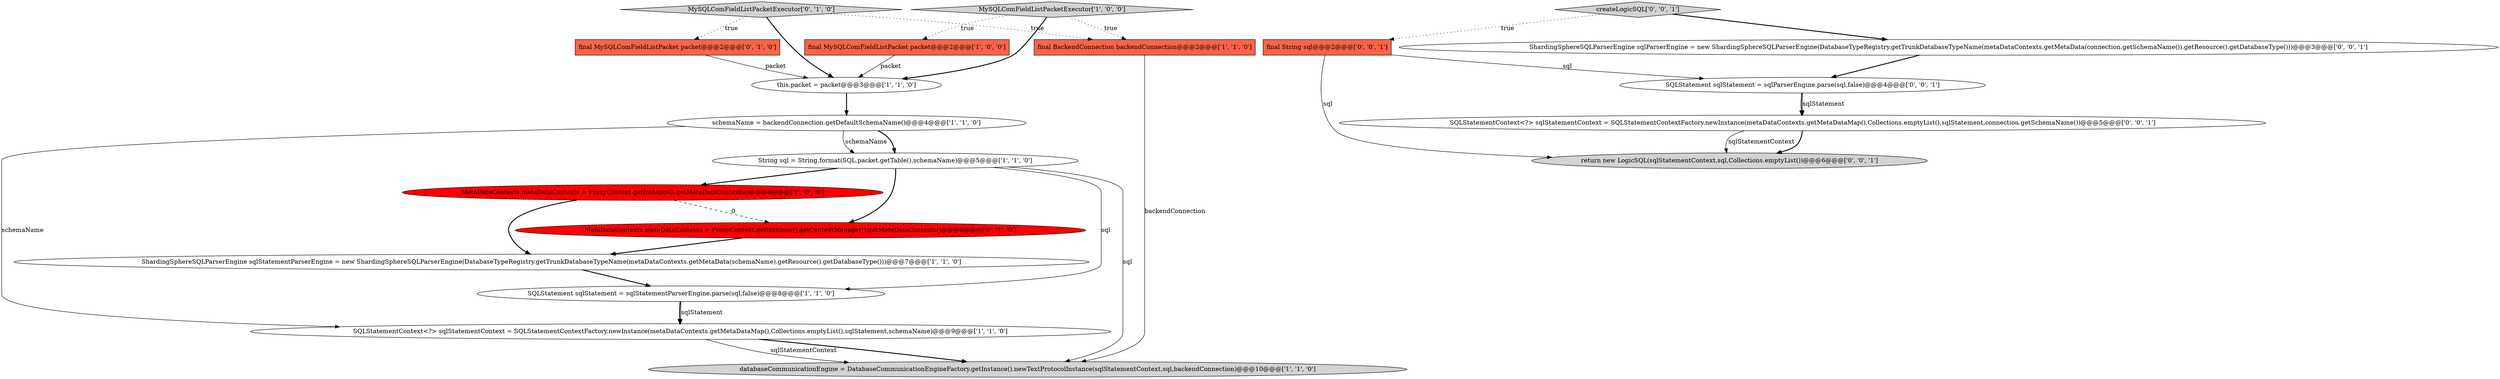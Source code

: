 digraph {
8 [style = filled, label = "databaseCommunicationEngine = DatabaseCommunicationEngineFactory.getInstance().newTextProtocolInstance(sqlStatementContext,sql,backendConnection)@@@10@@@['1', '1', '0']", fillcolor = lightgray, shape = ellipse image = "AAA0AAABBB1BBB"];
18 [style = filled, label = "SQLStatementContext<?> sqlStatementContext = SQLStatementContextFactory.newInstance(metaDataContexts.getMetaDataMap(),Collections.emptyList(),sqlStatement,connection.getSchemaName())@@@5@@@['0', '0', '1']", fillcolor = white, shape = ellipse image = "AAA0AAABBB3BBB"];
1 [style = filled, label = "SQLStatement sqlStatement = sqlStatementParserEngine.parse(sql,false)@@@8@@@['1', '1', '0']", fillcolor = white, shape = ellipse image = "AAA0AAABBB1BBB"];
6 [style = filled, label = "ShardingSphereSQLParserEngine sqlStatementParserEngine = new ShardingSphereSQLParserEngine(DatabaseTypeRegistry.getTrunkDatabaseTypeName(metaDataContexts.getMetaData(schemaName).getResource().getDatabaseType()))@@@7@@@['1', '1', '0']", fillcolor = white, shape = ellipse image = "AAA0AAABBB1BBB"];
10 [style = filled, label = "String sql = String.format(SQL,packet.getTable(),schemaName)@@@5@@@['1', '1', '0']", fillcolor = white, shape = ellipse image = "AAA0AAABBB1BBB"];
13 [style = filled, label = "final MySQLComFieldListPacket packet@@@2@@@['0', '1', '0']", fillcolor = tomato, shape = box image = "AAA0AAABBB2BBB"];
16 [style = filled, label = "final String sql@@@2@@@['0', '0', '1']", fillcolor = tomato, shape = box image = "AAA0AAABBB3BBB"];
5 [style = filled, label = "final BackendConnection backendConnection@@@2@@@['1', '1', '0']", fillcolor = tomato, shape = box image = "AAA0AAABBB1BBB"];
7 [style = filled, label = "SQLStatementContext<?> sqlStatementContext = SQLStatementContextFactory.newInstance(metaDataContexts.getMetaDataMap(),Collections.emptyList(),sqlStatement,schemaName)@@@9@@@['1', '1', '0']", fillcolor = white, shape = ellipse image = "AAA0AAABBB1BBB"];
9 [style = filled, label = "schemaName = backendConnection.getDefaultSchemaName()@@@4@@@['1', '1', '0']", fillcolor = white, shape = ellipse image = "AAA0AAABBB1BBB"];
11 [style = filled, label = "MySQLComFieldListPacketExecutor['0', '1', '0']", fillcolor = lightgray, shape = diamond image = "AAA0AAABBB2BBB"];
14 [style = filled, label = "ShardingSphereSQLParserEngine sqlParserEngine = new ShardingSphereSQLParserEngine(DatabaseTypeRegistry.getTrunkDatabaseTypeName(metaDataContexts.getMetaData(connection.getSchemaName()).getResource().getDatabaseType()))@@@3@@@['0', '0', '1']", fillcolor = white, shape = ellipse image = "AAA0AAABBB3BBB"];
17 [style = filled, label = "SQLStatement sqlStatement = sqlParserEngine.parse(sql,false)@@@4@@@['0', '0', '1']", fillcolor = white, shape = ellipse image = "AAA0AAABBB3BBB"];
15 [style = filled, label = "return new LogicSQL(sqlStatementContext,sql,Collections.emptyList())@@@6@@@['0', '0', '1']", fillcolor = lightgray, shape = ellipse image = "AAA0AAABBB3BBB"];
12 [style = filled, label = "MetaDataContexts metaDataContexts = ProxyContext.getInstance().getContextManager().getMetaDataContexts()@@@6@@@['0', '1', '0']", fillcolor = red, shape = ellipse image = "AAA1AAABBB2BBB"];
19 [style = filled, label = "createLogicSQL['0', '0', '1']", fillcolor = lightgray, shape = diamond image = "AAA0AAABBB3BBB"];
3 [style = filled, label = "final MySQLComFieldListPacket packet@@@2@@@['1', '0', '0']", fillcolor = tomato, shape = box image = "AAA0AAABBB1BBB"];
2 [style = filled, label = "MySQLComFieldListPacketExecutor['1', '0', '0']", fillcolor = lightgray, shape = diamond image = "AAA0AAABBB1BBB"];
0 [style = filled, label = "this.packet = packet@@@3@@@['1', '1', '0']", fillcolor = white, shape = ellipse image = "AAA0AAABBB1BBB"];
4 [style = filled, label = "MetaDataContexts metaDataContexts = ProxyContext.getInstance().getMetaDataContexts()@@@6@@@['1', '0', '0']", fillcolor = red, shape = ellipse image = "AAA1AAABBB1BBB"];
2->3 [style = dotted, label="true"];
16->15 [style = solid, label="sql"];
0->9 [style = bold, label=""];
4->6 [style = bold, label=""];
10->8 [style = solid, label="sql"];
16->17 [style = solid, label="sql"];
10->1 [style = solid, label="sql"];
18->15 [style = bold, label=""];
5->8 [style = solid, label="backendConnection"];
14->17 [style = bold, label=""];
11->5 [style = dotted, label="true"];
11->13 [style = dotted, label="true"];
9->10 [style = bold, label=""];
9->7 [style = solid, label="schemaName"];
7->8 [style = bold, label=""];
12->6 [style = bold, label=""];
9->10 [style = solid, label="schemaName"];
1->7 [style = bold, label=""];
4->12 [style = dashed, label="0"];
6->1 [style = bold, label=""];
3->0 [style = solid, label="packet"];
2->0 [style = bold, label=""];
11->0 [style = bold, label=""];
19->14 [style = bold, label=""];
17->18 [style = solid, label="sqlStatement"];
18->15 [style = solid, label="sqlStatementContext"];
7->8 [style = solid, label="sqlStatementContext"];
10->12 [style = bold, label=""];
19->16 [style = dotted, label="true"];
10->4 [style = bold, label=""];
1->7 [style = solid, label="sqlStatement"];
2->5 [style = dotted, label="true"];
17->18 [style = bold, label=""];
13->0 [style = solid, label="packet"];
}
